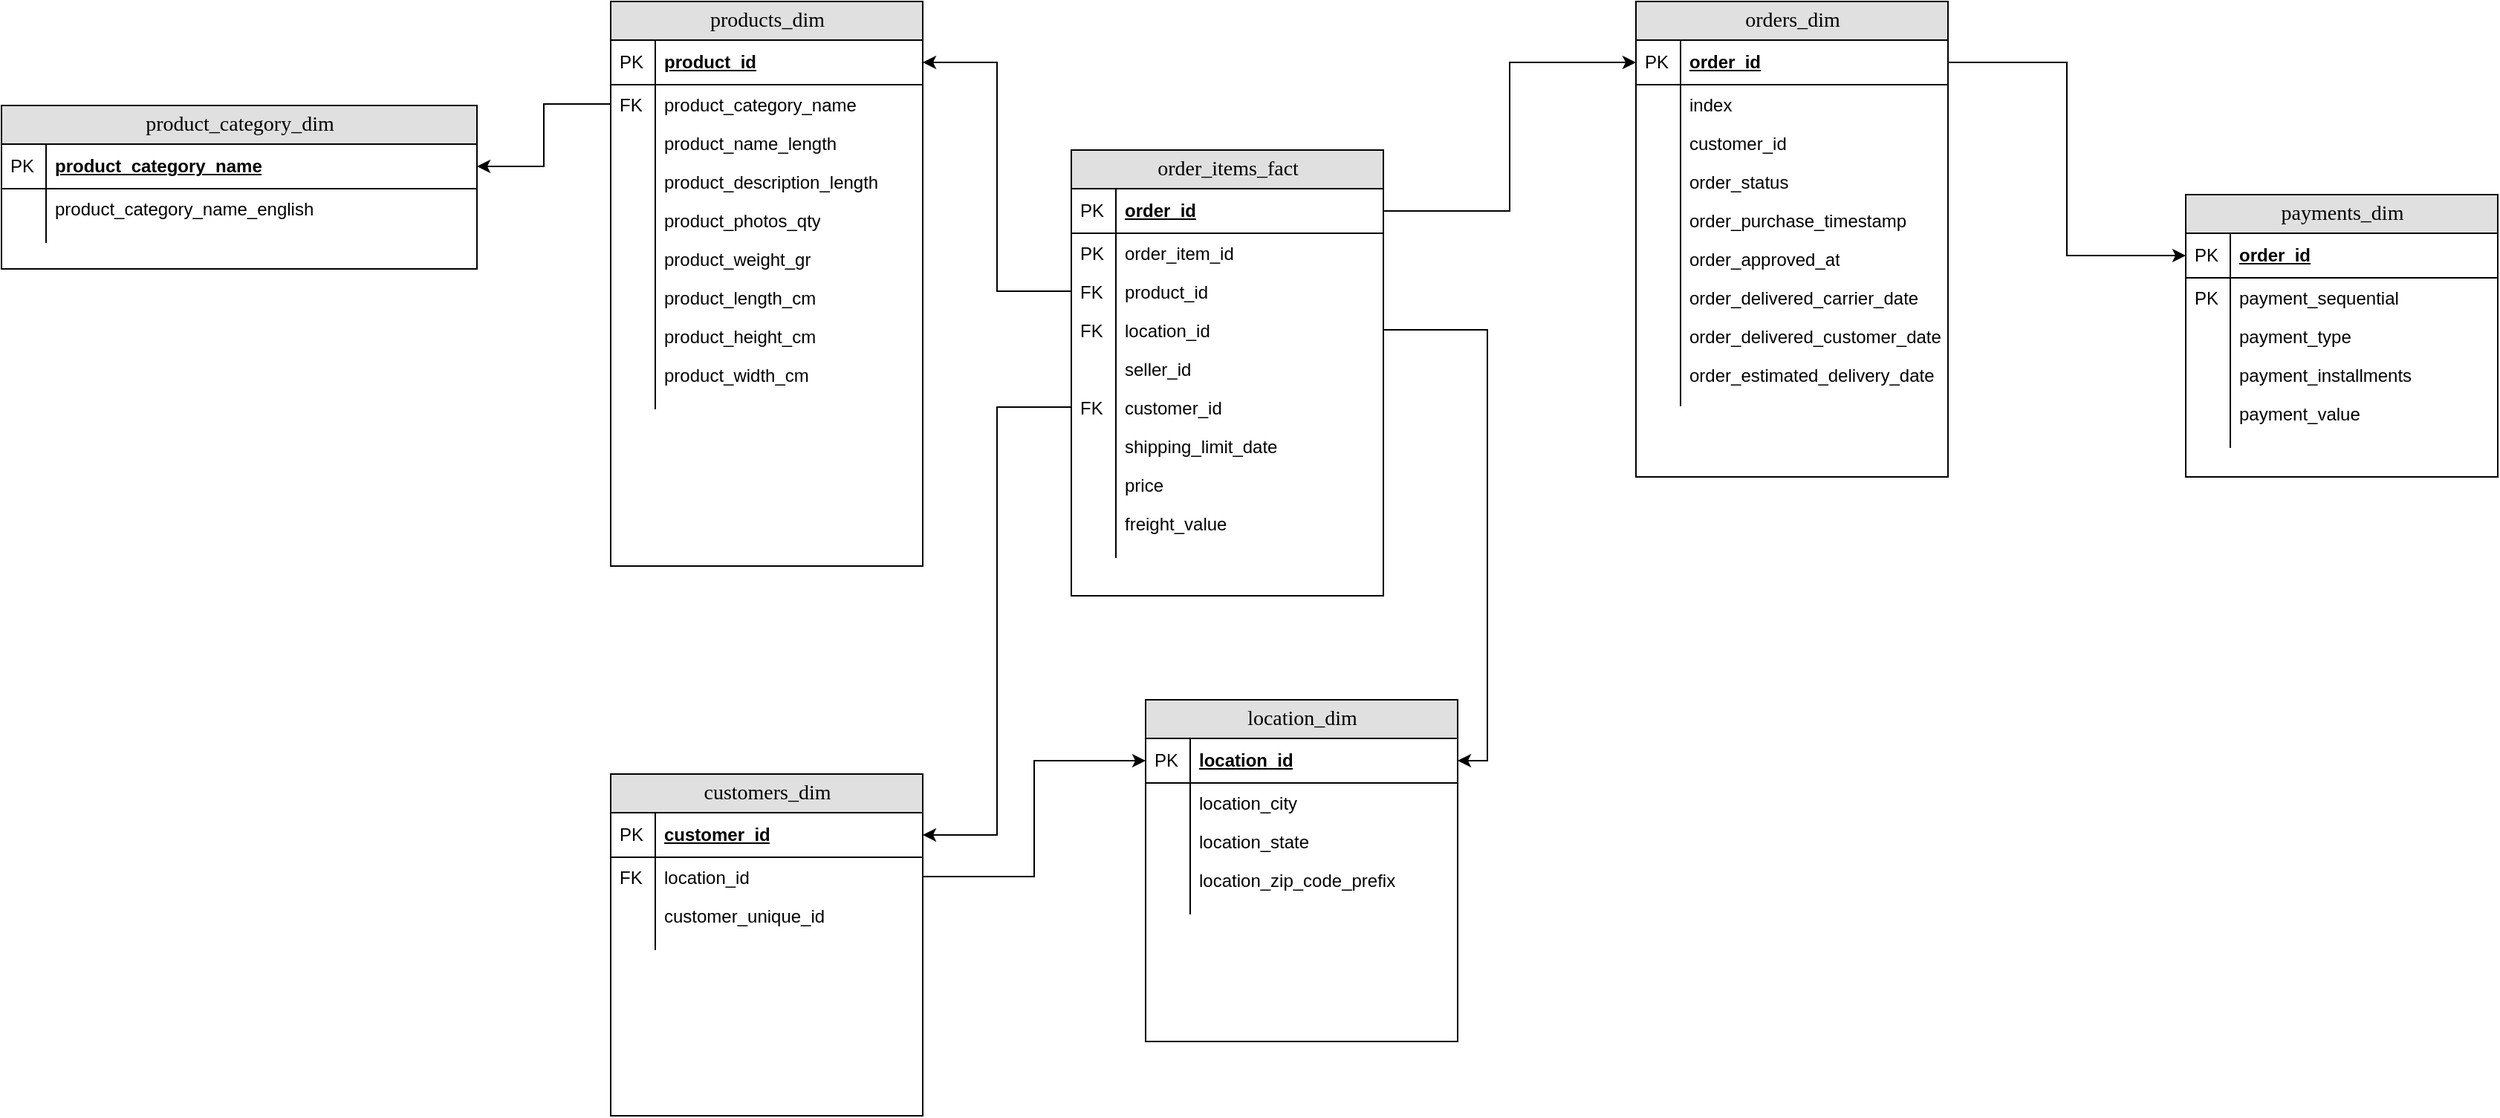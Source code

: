<mxfile version="19.0.3" type="device"><diagram id="Fk0hGSPmjqAHlRqq2AdG" name="Page-1"><mxGraphModel dx="2330" dy="906" grid="1" gridSize="10" guides="1" tooltips="1" connect="1" arrows="1" fold="1" page="1" pageScale="1" pageWidth="850" pageHeight="1100" math="0" shadow="0"><root><mxCell id="0"/><mxCell id="1" parent="0"/><mxCell id="f7CTwbXXiGV_FXp3iDwc-22" value="order_items_fact" style="swimlane;html=1;fontStyle=0;childLayout=stackLayout;horizontal=1;startSize=26;fillColor=#e0e0e0;horizontalStack=0;resizeParent=1;resizeLast=0;collapsible=1;marginBottom=0;swimlaneFillColor=#ffffff;align=center;rounded=0;shadow=0;comic=0;labelBackgroundColor=none;strokeWidth=1;fontFamily=Verdana;fontSize=14;swimlaneLine=1;" vertex="1" parent="1"><mxGeometry x="420" y="170" width="210" height="300" as="geometry"><mxRectangle x="570" y="154" width="110" height="26" as="alternateBounds"/></mxGeometry></mxCell><mxCell id="f7CTwbXXiGV_FXp3iDwc-23" value="order_id" style="shape=partialRectangle;top=0;left=0;right=0;bottom=1;html=1;align=left;verticalAlign=middle;fillColor=none;spacingLeft=34;spacingRight=4;whiteSpace=wrap;overflow=hidden;rotatable=0;points=[[0,0.5],[1,0.5]];portConstraint=eastwest;dropTarget=0;fontStyle=5;" vertex="1" parent="f7CTwbXXiGV_FXp3iDwc-22"><mxGeometry y="26" width="210" height="30" as="geometry"/></mxCell><mxCell id="f7CTwbXXiGV_FXp3iDwc-24" value="PK" style="shape=partialRectangle;top=0;left=0;bottom=0;html=1;fillColor=none;align=left;verticalAlign=middle;spacingLeft=4;spacingRight=4;whiteSpace=wrap;overflow=hidden;rotatable=0;points=[];portConstraint=eastwest;part=1;" vertex="1" connectable="0" parent="f7CTwbXXiGV_FXp3iDwc-23"><mxGeometry width="30" height="30" as="geometry"/></mxCell><mxCell id="f7CTwbXXiGV_FXp3iDwc-25" value="order_item_id" style="shape=partialRectangle;top=0;left=0;right=0;bottom=0;html=1;align=left;verticalAlign=top;fillColor=none;spacingLeft=34;spacingRight=4;whiteSpace=wrap;overflow=hidden;rotatable=0;points=[[0,0.5],[1,0.5]];portConstraint=eastwest;dropTarget=0;" vertex="1" parent="f7CTwbXXiGV_FXp3iDwc-22"><mxGeometry y="56" width="210" height="26" as="geometry"/></mxCell><mxCell id="f7CTwbXXiGV_FXp3iDwc-26" value="PK" style="shape=partialRectangle;top=0;left=0;bottom=0;html=1;fillColor=none;align=left;verticalAlign=top;spacingLeft=4;spacingRight=4;whiteSpace=wrap;overflow=hidden;rotatable=0;points=[];portConstraint=eastwest;part=1;" vertex="1" connectable="0" parent="f7CTwbXXiGV_FXp3iDwc-25"><mxGeometry width="30" height="26" as="geometry"/></mxCell><mxCell id="f7CTwbXXiGV_FXp3iDwc-27" value="product_id" style="shape=partialRectangle;top=0;left=0;right=0;bottom=0;html=1;align=left;verticalAlign=top;fillColor=none;spacingLeft=34;spacingRight=4;whiteSpace=wrap;overflow=hidden;rotatable=0;points=[[0,0.5],[1,0.5]];portConstraint=eastwest;dropTarget=0;" vertex="1" parent="f7CTwbXXiGV_FXp3iDwc-22"><mxGeometry y="82" width="210" height="26" as="geometry"/></mxCell><mxCell id="f7CTwbXXiGV_FXp3iDwc-28" value="FK" style="shape=partialRectangle;top=0;left=0;bottom=0;html=1;fillColor=none;align=left;verticalAlign=top;spacingLeft=4;spacingRight=4;whiteSpace=wrap;overflow=hidden;rotatable=0;points=[];portConstraint=eastwest;part=1;" vertex="1" connectable="0" parent="f7CTwbXXiGV_FXp3iDwc-27"><mxGeometry width="30" height="26" as="geometry"/></mxCell><mxCell id="f7CTwbXXiGV_FXp3iDwc-144" value="location_id" style="shape=partialRectangle;top=0;left=0;right=0;bottom=0;html=1;align=left;verticalAlign=top;fillColor=none;spacingLeft=34;spacingRight=4;whiteSpace=wrap;overflow=hidden;rotatable=0;points=[[0,0.5],[1,0.5]];portConstraint=eastwest;dropTarget=0;" vertex="1" parent="f7CTwbXXiGV_FXp3iDwc-22"><mxGeometry y="108" width="210" height="26" as="geometry"/></mxCell><mxCell id="f7CTwbXXiGV_FXp3iDwc-145" value="FK" style="shape=partialRectangle;top=0;left=0;bottom=0;html=1;fillColor=none;align=left;verticalAlign=top;spacingLeft=4;spacingRight=4;whiteSpace=wrap;overflow=hidden;rotatable=0;points=[];portConstraint=eastwest;part=1;" vertex="1" connectable="0" parent="f7CTwbXXiGV_FXp3iDwc-144"><mxGeometry width="30" height="26" as="geometry"/></mxCell><mxCell id="f7CTwbXXiGV_FXp3iDwc-29" value="seller_id" style="shape=partialRectangle;top=0;left=0;right=0;bottom=0;html=1;align=left;verticalAlign=top;fillColor=none;spacingLeft=34;spacingRight=4;whiteSpace=wrap;overflow=hidden;rotatable=0;points=[[0,0.5],[1,0.5]];portConstraint=eastwest;dropTarget=0;" vertex="1" parent="f7CTwbXXiGV_FXp3iDwc-22"><mxGeometry y="134" width="210" height="26" as="geometry"/></mxCell><mxCell id="f7CTwbXXiGV_FXp3iDwc-30" value="" style="shape=partialRectangle;top=0;left=0;bottom=0;html=1;fillColor=none;align=left;verticalAlign=top;spacingLeft=4;spacingRight=4;whiteSpace=wrap;overflow=hidden;rotatable=0;points=[];portConstraint=eastwest;part=1;" vertex="1" connectable="0" parent="f7CTwbXXiGV_FXp3iDwc-29"><mxGeometry width="30" height="26" as="geometry"/></mxCell><mxCell id="f7CTwbXXiGV_FXp3iDwc-123" value="customer_id" style="shape=partialRectangle;top=0;left=0;right=0;bottom=0;html=1;align=left;verticalAlign=top;fillColor=none;spacingLeft=34;spacingRight=4;whiteSpace=wrap;overflow=hidden;rotatable=0;points=[[0,0.5],[1,0.5]];portConstraint=eastwest;dropTarget=0;" vertex="1" parent="f7CTwbXXiGV_FXp3iDwc-22"><mxGeometry y="160" width="210" height="26" as="geometry"/></mxCell><mxCell id="f7CTwbXXiGV_FXp3iDwc-124" value="FK" style="shape=partialRectangle;top=0;left=0;bottom=0;html=1;fillColor=none;align=left;verticalAlign=top;spacingLeft=4;spacingRight=4;whiteSpace=wrap;overflow=hidden;rotatable=0;points=[];portConstraint=eastwest;part=1;" vertex="1" connectable="0" parent="f7CTwbXXiGV_FXp3iDwc-123"><mxGeometry width="30" height="26" as="geometry"/></mxCell><mxCell id="f7CTwbXXiGV_FXp3iDwc-31" value="shipping_limit_date" style="shape=partialRectangle;top=0;left=0;right=0;bottom=0;html=1;align=left;verticalAlign=top;fillColor=none;spacingLeft=34;spacingRight=4;whiteSpace=wrap;overflow=hidden;rotatable=0;points=[[0,0.5],[1,0.5]];portConstraint=eastwest;dropTarget=0;" vertex="1" parent="f7CTwbXXiGV_FXp3iDwc-22"><mxGeometry y="186" width="210" height="26" as="geometry"/></mxCell><mxCell id="f7CTwbXXiGV_FXp3iDwc-32" value="" style="shape=partialRectangle;top=0;left=0;bottom=0;html=1;fillColor=none;align=left;verticalAlign=top;spacingLeft=4;spacingRight=4;whiteSpace=wrap;overflow=hidden;rotatable=0;points=[];portConstraint=eastwest;part=1;" vertex="1" connectable="0" parent="f7CTwbXXiGV_FXp3iDwc-31"><mxGeometry width="30" height="26" as="geometry"/></mxCell><mxCell id="f7CTwbXXiGV_FXp3iDwc-33" value="price" style="shape=partialRectangle;top=0;left=0;right=0;bottom=0;html=1;align=left;verticalAlign=top;fillColor=none;spacingLeft=34;spacingRight=4;whiteSpace=wrap;overflow=hidden;rotatable=0;points=[[0,0.5],[1,0.5]];portConstraint=eastwest;dropTarget=0;" vertex="1" parent="f7CTwbXXiGV_FXp3iDwc-22"><mxGeometry y="212" width="210" height="26" as="geometry"/></mxCell><mxCell id="f7CTwbXXiGV_FXp3iDwc-34" value="" style="shape=partialRectangle;top=0;left=0;bottom=0;html=1;fillColor=none;align=left;verticalAlign=top;spacingLeft=4;spacingRight=4;whiteSpace=wrap;overflow=hidden;rotatable=0;points=[];portConstraint=eastwest;part=1;" vertex="1" connectable="0" parent="f7CTwbXXiGV_FXp3iDwc-33"><mxGeometry width="30" height="26" as="geometry"/></mxCell><mxCell id="f7CTwbXXiGV_FXp3iDwc-35" value="freight_value" style="shape=partialRectangle;top=0;left=0;right=0;bottom=0;html=1;align=left;verticalAlign=top;fillColor=none;spacingLeft=34;spacingRight=4;whiteSpace=wrap;overflow=hidden;rotatable=0;points=[[0,0.5],[1,0.5]];portConstraint=eastwest;dropTarget=0;" vertex="1" parent="f7CTwbXXiGV_FXp3iDwc-22"><mxGeometry y="238" width="210" height="26" as="geometry"/></mxCell><mxCell id="f7CTwbXXiGV_FXp3iDwc-36" value="" style="shape=partialRectangle;top=0;left=0;bottom=0;html=1;fillColor=none;align=left;verticalAlign=top;spacingLeft=4;spacingRight=4;whiteSpace=wrap;overflow=hidden;rotatable=0;points=[];portConstraint=eastwest;part=1;" vertex="1" connectable="0" parent="f7CTwbXXiGV_FXp3iDwc-35"><mxGeometry width="30" height="26" as="geometry"/></mxCell><mxCell id="f7CTwbXXiGV_FXp3iDwc-37" value="" style="shape=partialRectangle;top=0;left=0;right=0;bottom=0;html=1;align=left;verticalAlign=top;fillColor=none;spacingLeft=34;spacingRight=4;whiteSpace=wrap;overflow=hidden;rotatable=0;points=[[0,0.5],[1,0.5]];portConstraint=eastwest;dropTarget=0;" vertex="1" parent="f7CTwbXXiGV_FXp3iDwc-22"><mxGeometry y="264" width="210" height="10" as="geometry"/></mxCell><mxCell id="f7CTwbXXiGV_FXp3iDwc-38" value="" style="shape=partialRectangle;top=0;left=0;bottom=0;html=1;fillColor=none;align=left;verticalAlign=top;spacingLeft=4;spacingRight=4;whiteSpace=wrap;overflow=hidden;rotatable=0;points=[];portConstraint=eastwest;part=1;" vertex="1" connectable="0" parent="f7CTwbXXiGV_FXp3iDwc-37"><mxGeometry width="30" height="10" as="geometry"/></mxCell><mxCell id="f7CTwbXXiGV_FXp3iDwc-39" value="customers_dim" style="swimlane;html=1;fontStyle=0;childLayout=stackLayout;horizontal=1;startSize=26;fillColor=#e0e0e0;horizontalStack=0;resizeParent=1;resizeLast=0;collapsible=1;marginBottom=0;swimlaneFillColor=#ffffff;align=center;rounded=0;shadow=0;comic=0;labelBackgroundColor=none;strokeWidth=1;fontFamily=Verdana;fontSize=14;swimlaneLine=1;" vertex="1" parent="1"><mxGeometry x="110" y="590" width="210" height="230" as="geometry"><mxRectangle x="570" y="154" width="110" height="26" as="alternateBounds"/></mxGeometry></mxCell><mxCell id="f7CTwbXXiGV_FXp3iDwc-40" value="customer_id" style="shape=partialRectangle;top=0;left=0;right=0;bottom=1;html=1;align=left;verticalAlign=middle;fillColor=none;spacingLeft=34;spacingRight=4;whiteSpace=wrap;overflow=hidden;rotatable=0;points=[[0,0.5],[1,0.5]];portConstraint=eastwest;dropTarget=0;fontStyle=5;" vertex="1" parent="f7CTwbXXiGV_FXp3iDwc-39"><mxGeometry y="26" width="210" height="30" as="geometry"/></mxCell><mxCell id="f7CTwbXXiGV_FXp3iDwc-41" value="PK" style="shape=partialRectangle;top=0;left=0;bottom=0;html=1;fillColor=none;align=left;verticalAlign=middle;spacingLeft=4;spacingRight=4;whiteSpace=wrap;overflow=hidden;rotatable=0;points=[];portConstraint=eastwest;part=1;" vertex="1" connectable="0" parent="f7CTwbXXiGV_FXp3iDwc-40"><mxGeometry width="30" height="30" as="geometry"/></mxCell><mxCell id="f7CTwbXXiGV_FXp3iDwc-142" value="location_id" style="shape=partialRectangle;top=0;left=0;right=0;bottom=0;html=1;align=left;verticalAlign=top;fillColor=none;spacingLeft=34;spacingRight=4;whiteSpace=wrap;overflow=hidden;rotatable=0;points=[[0,0.5],[1,0.5]];portConstraint=eastwest;dropTarget=0;" vertex="1" parent="f7CTwbXXiGV_FXp3iDwc-39"><mxGeometry y="56" width="210" height="26" as="geometry"/></mxCell><mxCell id="f7CTwbXXiGV_FXp3iDwc-143" value="FK" style="shape=partialRectangle;top=0;left=0;bottom=0;html=1;fillColor=none;align=left;verticalAlign=top;spacingLeft=4;spacingRight=4;whiteSpace=wrap;overflow=hidden;rotatable=0;points=[];portConstraint=eastwest;part=1;" vertex="1" connectable="0" parent="f7CTwbXXiGV_FXp3iDwc-142"><mxGeometry width="30" height="26" as="geometry"/></mxCell><mxCell id="f7CTwbXXiGV_FXp3iDwc-42" value="customer_unique_id" style="shape=partialRectangle;top=0;left=0;right=0;bottom=0;html=1;align=left;verticalAlign=top;fillColor=none;spacingLeft=34;spacingRight=4;whiteSpace=wrap;overflow=hidden;rotatable=0;points=[[0,0.5],[1,0.5]];portConstraint=eastwest;dropTarget=0;" vertex="1" parent="f7CTwbXXiGV_FXp3iDwc-39"><mxGeometry y="82" width="210" height="26" as="geometry"/></mxCell><mxCell id="f7CTwbXXiGV_FXp3iDwc-43" value="" style="shape=partialRectangle;top=0;left=0;bottom=0;html=1;fillColor=none;align=left;verticalAlign=top;spacingLeft=4;spacingRight=4;whiteSpace=wrap;overflow=hidden;rotatable=0;points=[];portConstraint=eastwest;part=1;" vertex="1" connectable="0" parent="f7CTwbXXiGV_FXp3iDwc-42"><mxGeometry width="30" height="26" as="geometry"/></mxCell><mxCell id="f7CTwbXXiGV_FXp3iDwc-54" value="" style="shape=partialRectangle;top=0;left=0;right=0;bottom=0;html=1;align=left;verticalAlign=top;fillColor=none;spacingLeft=34;spacingRight=4;whiteSpace=wrap;overflow=hidden;rotatable=0;points=[[0,0.5],[1,0.5]];portConstraint=eastwest;dropTarget=0;" vertex="1" parent="f7CTwbXXiGV_FXp3iDwc-39"><mxGeometry y="108" width="210" height="10" as="geometry"/></mxCell><mxCell id="f7CTwbXXiGV_FXp3iDwc-55" value="" style="shape=partialRectangle;top=0;left=0;bottom=0;html=1;fillColor=none;align=left;verticalAlign=top;spacingLeft=4;spacingRight=4;whiteSpace=wrap;overflow=hidden;rotatable=0;points=[];portConstraint=eastwest;part=1;" vertex="1" connectable="0" parent="f7CTwbXXiGV_FXp3iDwc-54"><mxGeometry width="30" height="10" as="geometry"/></mxCell><mxCell id="f7CTwbXXiGV_FXp3iDwc-56" value="products_dim" style="swimlane;html=1;fontStyle=0;childLayout=stackLayout;horizontal=1;startSize=26;fillColor=#e0e0e0;horizontalStack=0;resizeParent=1;resizeLast=0;collapsible=1;marginBottom=0;swimlaneFillColor=#ffffff;align=center;rounded=0;shadow=0;comic=0;labelBackgroundColor=none;strokeWidth=1;fontFamily=Verdana;fontSize=14;swimlaneLine=1;" vertex="1" parent="1"><mxGeometry x="110" y="70" width="210" height="380" as="geometry"><mxRectangle x="570" y="154" width="110" height="26" as="alternateBounds"/></mxGeometry></mxCell><mxCell id="f7CTwbXXiGV_FXp3iDwc-57" value="product_id" style="shape=partialRectangle;top=0;left=0;right=0;bottom=1;html=1;align=left;verticalAlign=middle;fillColor=none;spacingLeft=34;spacingRight=4;whiteSpace=wrap;overflow=hidden;rotatable=0;points=[[0,0.5],[1,0.5]];portConstraint=eastwest;dropTarget=0;fontStyle=5;" vertex="1" parent="f7CTwbXXiGV_FXp3iDwc-56"><mxGeometry y="26" width="210" height="30" as="geometry"/></mxCell><mxCell id="f7CTwbXXiGV_FXp3iDwc-58" value="PK" style="shape=partialRectangle;top=0;left=0;bottom=0;html=1;fillColor=none;align=left;verticalAlign=middle;spacingLeft=4;spacingRight=4;whiteSpace=wrap;overflow=hidden;rotatable=0;points=[];portConstraint=eastwest;part=1;" vertex="1" connectable="0" parent="f7CTwbXXiGV_FXp3iDwc-57"><mxGeometry width="30" height="30" as="geometry"/></mxCell><mxCell id="f7CTwbXXiGV_FXp3iDwc-59" value="product_category_name" style="shape=partialRectangle;top=0;left=0;right=0;bottom=0;html=1;align=left;verticalAlign=top;fillColor=none;spacingLeft=34;spacingRight=4;whiteSpace=wrap;overflow=hidden;rotatable=0;points=[[0,0.5],[1,0.5]];portConstraint=eastwest;dropTarget=0;" vertex="1" parent="f7CTwbXXiGV_FXp3iDwc-56"><mxGeometry y="56" width="210" height="26" as="geometry"/></mxCell><mxCell id="f7CTwbXXiGV_FXp3iDwc-60" value="FK" style="shape=partialRectangle;top=0;left=0;bottom=0;html=1;fillColor=none;align=left;verticalAlign=top;spacingLeft=4;spacingRight=4;whiteSpace=wrap;overflow=hidden;rotatable=0;points=[];portConstraint=eastwest;part=1;" vertex="1" connectable="0" parent="f7CTwbXXiGV_FXp3iDwc-59"><mxGeometry width="30" height="26" as="geometry"/></mxCell><mxCell id="f7CTwbXXiGV_FXp3iDwc-61" value="product_name_length" style="shape=partialRectangle;top=0;left=0;right=0;bottom=0;html=1;align=left;verticalAlign=top;fillColor=none;spacingLeft=34;spacingRight=4;whiteSpace=wrap;overflow=hidden;rotatable=0;points=[[0,0.5],[1,0.5]];portConstraint=eastwest;dropTarget=0;" vertex="1" parent="f7CTwbXXiGV_FXp3iDwc-56"><mxGeometry y="82" width="210" height="26" as="geometry"/></mxCell><mxCell id="f7CTwbXXiGV_FXp3iDwc-62" value="" style="shape=partialRectangle;top=0;left=0;bottom=0;html=1;fillColor=none;align=left;verticalAlign=top;spacingLeft=4;spacingRight=4;whiteSpace=wrap;overflow=hidden;rotatable=0;points=[];portConstraint=eastwest;part=1;" vertex="1" connectable="0" parent="f7CTwbXXiGV_FXp3iDwc-61"><mxGeometry width="30" height="26" as="geometry"/></mxCell><mxCell id="f7CTwbXXiGV_FXp3iDwc-63" value="product_description_length" style="shape=partialRectangle;top=0;left=0;right=0;bottom=0;html=1;align=left;verticalAlign=top;fillColor=none;spacingLeft=34;spacingRight=4;whiteSpace=wrap;overflow=hidden;rotatable=0;points=[[0,0.5],[1,0.5]];portConstraint=eastwest;dropTarget=0;" vertex="1" parent="f7CTwbXXiGV_FXp3iDwc-56"><mxGeometry y="108" width="210" height="26" as="geometry"/></mxCell><mxCell id="f7CTwbXXiGV_FXp3iDwc-64" value="" style="shape=partialRectangle;top=0;left=0;bottom=0;html=1;fillColor=none;align=left;verticalAlign=top;spacingLeft=4;spacingRight=4;whiteSpace=wrap;overflow=hidden;rotatable=0;points=[];portConstraint=eastwest;part=1;" vertex="1" connectable="0" parent="f7CTwbXXiGV_FXp3iDwc-63"><mxGeometry width="30" height="26" as="geometry"/></mxCell><mxCell id="f7CTwbXXiGV_FXp3iDwc-65" value="product_photos_qty" style="shape=partialRectangle;top=0;left=0;right=0;bottom=0;html=1;align=left;verticalAlign=top;fillColor=none;spacingLeft=34;spacingRight=4;whiteSpace=wrap;overflow=hidden;rotatable=0;points=[[0,0.5],[1,0.5]];portConstraint=eastwest;dropTarget=0;" vertex="1" parent="f7CTwbXXiGV_FXp3iDwc-56"><mxGeometry y="134" width="210" height="26" as="geometry"/></mxCell><mxCell id="f7CTwbXXiGV_FXp3iDwc-66" value="" style="shape=partialRectangle;top=0;left=0;bottom=0;html=1;fillColor=none;align=left;verticalAlign=top;spacingLeft=4;spacingRight=4;whiteSpace=wrap;overflow=hidden;rotatable=0;points=[];portConstraint=eastwest;part=1;" vertex="1" connectable="0" parent="f7CTwbXXiGV_FXp3iDwc-65"><mxGeometry width="30" height="26" as="geometry"/></mxCell><mxCell id="f7CTwbXXiGV_FXp3iDwc-71" value="product_weight_gr" style="shape=partialRectangle;top=0;left=0;right=0;bottom=0;html=1;align=left;verticalAlign=top;fillColor=none;spacingLeft=34;spacingRight=4;whiteSpace=wrap;overflow=hidden;rotatable=0;points=[[0,0.5],[1,0.5]];portConstraint=eastwest;dropTarget=0;" vertex="1" parent="f7CTwbXXiGV_FXp3iDwc-56"><mxGeometry y="160" width="210" height="26" as="geometry"/></mxCell><mxCell id="f7CTwbXXiGV_FXp3iDwc-72" value="" style="shape=partialRectangle;top=0;left=0;bottom=0;html=1;fillColor=none;align=left;verticalAlign=top;spacingLeft=4;spacingRight=4;whiteSpace=wrap;overflow=hidden;rotatable=0;points=[];portConstraint=eastwest;part=1;" vertex="1" connectable="0" parent="f7CTwbXXiGV_FXp3iDwc-71"><mxGeometry width="30" height="26" as="geometry"/></mxCell><mxCell id="f7CTwbXXiGV_FXp3iDwc-69" value="product_length_cm" style="shape=partialRectangle;top=0;left=0;right=0;bottom=0;html=1;align=left;verticalAlign=top;fillColor=none;spacingLeft=34;spacingRight=4;whiteSpace=wrap;overflow=hidden;rotatable=0;points=[[0,0.5],[1,0.5]];portConstraint=eastwest;dropTarget=0;" vertex="1" parent="f7CTwbXXiGV_FXp3iDwc-56"><mxGeometry y="186" width="210" height="26" as="geometry"/></mxCell><mxCell id="f7CTwbXXiGV_FXp3iDwc-70" value="" style="shape=partialRectangle;top=0;left=0;bottom=0;html=1;fillColor=none;align=left;verticalAlign=top;spacingLeft=4;spacingRight=4;whiteSpace=wrap;overflow=hidden;rotatable=0;points=[];portConstraint=eastwest;part=1;" vertex="1" connectable="0" parent="f7CTwbXXiGV_FXp3iDwc-69"><mxGeometry width="30" height="26" as="geometry"/></mxCell><mxCell id="f7CTwbXXiGV_FXp3iDwc-73" value="product_height_cm" style="shape=partialRectangle;top=0;left=0;right=0;bottom=0;html=1;align=left;verticalAlign=top;fillColor=none;spacingLeft=34;spacingRight=4;whiteSpace=wrap;overflow=hidden;rotatable=0;points=[[0,0.5],[1,0.5]];portConstraint=eastwest;dropTarget=0;" vertex="1" parent="f7CTwbXXiGV_FXp3iDwc-56"><mxGeometry y="212" width="210" height="26" as="geometry"/></mxCell><mxCell id="f7CTwbXXiGV_FXp3iDwc-74" value="" style="shape=partialRectangle;top=0;left=0;bottom=0;html=1;fillColor=none;align=left;verticalAlign=top;spacingLeft=4;spacingRight=4;whiteSpace=wrap;overflow=hidden;rotatable=0;points=[];portConstraint=eastwest;part=1;" vertex="1" connectable="0" parent="f7CTwbXXiGV_FXp3iDwc-73"><mxGeometry width="30" height="26" as="geometry"/></mxCell><mxCell id="f7CTwbXXiGV_FXp3iDwc-75" value="product_width_cm" style="shape=partialRectangle;top=0;left=0;right=0;bottom=0;html=1;align=left;verticalAlign=top;fillColor=none;spacingLeft=34;spacingRight=4;whiteSpace=wrap;overflow=hidden;rotatable=0;points=[[0,0.5],[1,0.5]];portConstraint=eastwest;dropTarget=0;" vertex="1" parent="f7CTwbXXiGV_FXp3iDwc-56"><mxGeometry y="238" width="210" height="26" as="geometry"/></mxCell><mxCell id="f7CTwbXXiGV_FXp3iDwc-76" value="" style="shape=partialRectangle;top=0;left=0;bottom=0;html=1;fillColor=none;align=left;verticalAlign=top;spacingLeft=4;spacingRight=4;whiteSpace=wrap;overflow=hidden;rotatable=0;points=[];portConstraint=eastwest;part=1;" vertex="1" connectable="0" parent="f7CTwbXXiGV_FXp3iDwc-75"><mxGeometry width="30" height="26" as="geometry"/></mxCell><mxCell id="f7CTwbXXiGV_FXp3iDwc-67" value="" style="shape=partialRectangle;top=0;left=0;right=0;bottom=0;html=1;align=left;verticalAlign=top;fillColor=none;spacingLeft=34;spacingRight=4;whiteSpace=wrap;overflow=hidden;rotatable=0;points=[[0,0.5],[1,0.5]];portConstraint=eastwest;dropTarget=0;" vertex="1" parent="f7CTwbXXiGV_FXp3iDwc-56"><mxGeometry y="264" width="210" height="10" as="geometry"/></mxCell><mxCell id="f7CTwbXXiGV_FXp3iDwc-68" value="" style="shape=partialRectangle;top=0;left=0;bottom=0;html=1;fillColor=none;align=left;verticalAlign=top;spacingLeft=4;spacingRight=4;whiteSpace=wrap;overflow=hidden;rotatable=0;points=[];portConstraint=eastwest;part=1;" vertex="1" connectable="0" parent="f7CTwbXXiGV_FXp3iDwc-67"><mxGeometry width="30" height="10" as="geometry"/></mxCell><mxCell id="f7CTwbXXiGV_FXp3iDwc-79" value="product_category_dim" style="swimlane;html=1;fontStyle=0;childLayout=stackLayout;horizontal=1;startSize=26;fillColor=#e0e0e0;horizontalStack=0;resizeParent=1;resizeLast=0;collapsible=1;marginBottom=0;swimlaneFillColor=#ffffff;align=center;rounded=0;shadow=0;comic=0;labelBackgroundColor=none;strokeWidth=1;fontFamily=Verdana;fontSize=14;swimlaneLine=1;" vertex="1" parent="1"><mxGeometry x="-300" y="140" width="320" height="110" as="geometry"><mxRectangle x="570" y="154" width="110" height="26" as="alternateBounds"/></mxGeometry></mxCell><mxCell id="f7CTwbXXiGV_FXp3iDwc-80" value="product_category_name" style="shape=partialRectangle;top=0;left=0;right=0;bottom=1;html=1;align=left;verticalAlign=middle;fillColor=none;spacingLeft=34;spacingRight=4;whiteSpace=wrap;overflow=hidden;rotatable=0;points=[[0,0.5],[1,0.5]];portConstraint=eastwest;dropTarget=0;fontStyle=5;" vertex="1" parent="f7CTwbXXiGV_FXp3iDwc-79"><mxGeometry y="26" width="320" height="30" as="geometry"/></mxCell><mxCell id="f7CTwbXXiGV_FXp3iDwc-81" value="PK" style="shape=partialRectangle;top=0;left=0;bottom=0;html=1;fillColor=none;align=left;verticalAlign=middle;spacingLeft=4;spacingRight=4;whiteSpace=wrap;overflow=hidden;rotatable=0;points=[];portConstraint=eastwest;part=1;" vertex="1" connectable="0" parent="f7CTwbXXiGV_FXp3iDwc-80"><mxGeometry width="30" height="30" as="geometry"/></mxCell><mxCell id="f7CTwbXXiGV_FXp3iDwc-82" value="product_category_name_english" style="shape=partialRectangle;top=0;left=0;right=0;bottom=0;html=1;align=left;verticalAlign=top;fillColor=none;spacingLeft=34;spacingRight=4;whiteSpace=wrap;overflow=hidden;rotatable=0;points=[[0,0.5],[1,0.5]];portConstraint=eastwest;dropTarget=0;" vertex="1" parent="f7CTwbXXiGV_FXp3iDwc-79"><mxGeometry y="56" width="320" height="26" as="geometry"/></mxCell><mxCell id="f7CTwbXXiGV_FXp3iDwc-83" value="" style="shape=partialRectangle;top=0;left=0;bottom=0;html=1;fillColor=none;align=left;verticalAlign=top;spacingLeft=4;spacingRight=4;whiteSpace=wrap;overflow=hidden;rotatable=0;points=[];portConstraint=eastwest;part=1;" vertex="1" connectable="0" parent="f7CTwbXXiGV_FXp3iDwc-82"><mxGeometry width="30" height="26" as="geometry"/></mxCell><mxCell id="f7CTwbXXiGV_FXp3iDwc-84" value="" style="shape=partialRectangle;top=0;left=0;right=0;bottom=0;html=1;align=left;verticalAlign=top;fillColor=none;spacingLeft=34;spacingRight=4;whiteSpace=wrap;overflow=hidden;rotatable=0;points=[[0,0.5],[1,0.5]];portConstraint=eastwest;dropTarget=0;" vertex="1" parent="f7CTwbXXiGV_FXp3iDwc-79"><mxGeometry y="82" width="320" height="10" as="geometry"/></mxCell><mxCell id="f7CTwbXXiGV_FXp3iDwc-85" value="" style="shape=partialRectangle;top=0;left=0;bottom=0;html=1;fillColor=none;align=left;verticalAlign=top;spacingLeft=4;spacingRight=4;whiteSpace=wrap;overflow=hidden;rotatable=0;points=[];portConstraint=eastwest;part=1;" vertex="1" connectable="0" parent="f7CTwbXXiGV_FXp3iDwc-84"><mxGeometry width="30" height="10" as="geometry"/></mxCell><mxCell id="f7CTwbXXiGV_FXp3iDwc-86" style="edgeStyle=orthogonalEdgeStyle;rounded=0;orthogonalLoop=1;jettySize=auto;html=1;" edge="1" parent="1" source="f7CTwbXXiGV_FXp3iDwc-59" target="f7CTwbXXiGV_FXp3iDwc-80"><mxGeometry relative="1" as="geometry"/></mxCell><mxCell id="f7CTwbXXiGV_FXp3iDwc-87" value="payments_dim" style="swimlane;html=1;fontStyle=0;childLayout=stackLayout;horizontal=1;startSize=26;fillColor=#e0e0e0;horizontalStack=0;resizeParent=1;resizeLast=0;collapsible=1;marginBottom=0;swimlaneFillColor=#ffffff;align=center;rounded=0;shadow=0;comic=0;labelBackgroundColor=none;strokeWidth=1;fontFamily=Verdana;fontSize=14;swimlaneLine=1;" vertex="1" parent="1"><mxGeometry x="1170" y="200" width="210" height="190" as="geometry"><mxRectangle x="570" y="154" width="110" height="26" as="alternateBounds"/></mxGeometry></mxCell><mxCell id="f7CTwbXXiGV_FXp3iDwc-88" value="order_id" style="shape=partialRectangle;top=0;left=0;right=0;bottom=1;html=1;align=left;verticalAlign=middle;fillColor=none;spacingLeft=34;spacingRight=4;whiteSpace=wrap;overflow=hidden;rotatable=0;points=[[0,0.5],[1,0.5]];portConstraint=eastwest;dropTarget=0;fontStyle=5;" vertex="1" parent="f7CTwbXXiGV_FXp3iDwc-87"><mxGeometry y="26" width="210" height="30" as="geometry"/></mxCell><mxCell id="f7CTwbXXiGV_FXp3iDwc-89" value="PK" style="shape=partialRectangle;top=0;left=0;bottom=0;html=1;fillColor=none;align=left;verticalAlign=middle;spacingLeft=4;spacingRight=4;whiteSpace=wrap;overflow=hidden;rotatable=0;points=[];portConstraint=eastwest;part=1;" vertex="1" connectable="0" parent="f7CTwbXXiGV_FXp3iDwc-88"><mxGeometry width="30" height="30" as="geometry"/></mxCell><mxCell id="f7CTwbXXiGV_FXp3iDwc-90" value="payment_sequential" style="shape=partialRectangle;top=0;left=0;right=0;bottom=0;html=1;align=left;verticalAlign=top;fillColor=none;spacingLeft=34;spacingRight=4;whiteSpace=wrap;overflow=hidden;rotatable=0;points=[[0,0.5],[1,0.5]];portConstraint=eastwest;dropTarget=0;" vertex="1" parent="f7CTwbXXiGV_FXp3iDwc-87"><mxGeometry y="56" width="210" height="26" as="geometry"/></mxCell><mxCell id="f7CTwbXXiGV_FXp3iDwc-91" value="PK" style="shape=partialRectangle;top=0;left=0;bottom=0;html=1;fillColor=none;align=left;verticalAlign=top;spacingLeft=4;spacingRight=4;whiteSpace=wrap;overflow=hidden;rotatable=0;points=[];portConstraint=eastwest;part=1;" vertex="1" connectable="0" parent="f7CTwbXXiGV_FXp3iDwc-90"><mxGeometry width="30" height="26" as="geometry"/></mxCell><mxCell id="f7CTwbXXiGV_FXp3iDwc-92" value="payment_type" style="shape=partialRectangle;top=0;left=0;right=0;bottom=0;html=1;align=left;verticalAlign=top;fillColor=none;spacingLeft=34;spacingRight=4;whiteSpace=wrap;overflow=hidden;rotatable=0;points=[[0,0.5],[1,0.5]];portConstraint=eastwest;dropTarget=0;" vertex="1" parent="f7CTwbXXiGV_FXp3iDwc-87"><mxGeometry y="82" width="210" height="26" as="geometry"/></mxCell><mxCell id="f7CTwbXXiGV_FXp3iDwc-93" value="" style="shape=partialRectangle;top=0;left=0;bottom=0;html=1;fillColor=none;align=left;verticalAlign=top;spacingLeft=4;spacingRight=4;whiteSpace=wrap;overflow=hidden;rotatable=0;points=[];portConstraint=eastwest;part=1;" vertex="1" connectable="0" parent="f7CTwbXXiGV_FXp3iDwc-92"><mxGeometry width="30" height="26" as="geometry"/></mxCell><mxCell id="f7CTwbXXiGV_FXp3iDwc-94" value="payment_installments" style="shape=partialRectangle;top=0;left=0;right=0;bottom=0;html=1;align=left;verticalAlign=top;fillColor=none;spacingLeft=34;spacingRight=4;whiteSpace=wrap;overflow=hidden;rotatable=0;points=[[0,0.5],[1,0.5]];portConstraint=eastwest;dropTarget=0;" vertex="1" parent="f7CTwbXXiGV_FXp3iDwc-87"><mxGeometry y="108" width="210" height="26" as="geometry"/></mxCell><mxCell id="f7CTwbXXiGV_FXp3iDwc-95" value="" style="shape=partialRectangle;top=0;left=0;bottom=0;html=1;fillColor=none;align=left;verticalAlign=top;spacingLeft=4;spacingRight=4;whiteSpace=wrap;overflow=hidden;rotatable=0;points=[];portConstraint=eastwest;part=1;" vertex="1" connectable="0" parent="f7CTwbXXiGV_FXp3iDwc-94"><mxGeometry width="30" height="26" as="geometry"/></mxCell><mxCell id="f7CTwbXXiGV_FXp3iDwc-96" value="payment_value" style="shape=partialRectangle;top=0;left=0;right=0;bottom=0;html=1;align=left;verticalAlign=top;fillColor=none;spacingLeft=34;spacingRight=4;whiteSpace=wrap;overflow=hidden;rotatable=0;points=[[0,0.5],[1,0.5]];portConstraint=eastwest;dropTarget=0;" vertex="1" parent="f7CTwbXXiGV_FXp3iDwc-87"><mxGeometry y="134" width="210" height="26" as="geometry"/></mxCell><mxCell id="f7CTwbXXiGV_FXp3iDwc-97" value="" style="shape=partialRectangle;top=0;left=0;bottom=0;html=1;fillColor=none;align=left;verticalAlign=top;spacingLeft=4;spacingRight=4;whiteSpace=wrap;overflow=hidden;rotatable=0;points=[];portConstraint=eastwest;part=1;" vertex="1" connectable="0" parent="f7CTwbXXiGV_FXp3iDwc-96"><mxGeometry width="30" height="26" as="geometry"/></mxCell><mxCell id="f7CTwbXXiGV_FXp3iDwc-98" value="" style="shape=partialRectangle;top=0;left=0;right=0;bottom=0;html=1;align=left;verticalAlign=top;fillColor=none;spacingLeft=34;spacingRight=4;whiteSpace=wrap;overflow=hidden;rotatable=0;points=[[0,0.5],[1,0.5]];portConstraint=eastwest;dropTarget=0;" vertex="1" parent="f7CTwbXXiGV_FXp3iDwc-87"><mxGeometry y="160" width="210" height="10" as="geometry"/></mxCell><mxCell id="f7CTwbXXiGV_FXp3iDwc-99" value="" style="shape=partialRectangle;top=0;left=0;bottom=0;html=1;fillColor=none;align=left;verticalAlign=top;spacingLeft=4;spacingRight=4;whiteSpace=wrap;overflow=hidden;rotatable=0;points=[];portConstraint=eastwest;part=1;" vertex="1" connectable="0" parent="f7CTwbXXiGV_FXp3iDwc-98"><mxGeometry width="30" height="10" as="geometry"/></mxCell><mxCell id="f7CTwbXXiGV_FXp3iDwc-100" value="orders_dim" style="swimlane;html=1;fontStyle=0;childLayout=stackLayout;horizontal=1;startSize=26;fillColor=#e0e0e0;horizontalStack=0;resizeParent=1;resizeLast=0;collapsible=1;marginBottom=0;swimlaneFillColor=#ffffff;align=center;rounded=0;shadow=0;comic=0;labelBackgroundColor=none;strokeWidth=1;fontFamily=Verdana;fontSize=14;swimlaneLine=1;" vertex="1" parent="1"><mxGeometry x="800" y="70" width="210" height="320" as="geometry"><mxRectangle x="570" y="154" width="110" height="26" as="alternateBounds"/></mxGeometry></mxCell><mxCell id="f7CTwbXXiGV_FXp3iDwc-101" value="order_id" style="shape=partialRectangle;top=0;left=0;right=0;bottom=1;html=1;align=left;verticalAlign=middle;fillColor=none;spacingLeft=34;spacingRight=4;whiteSpace=wrap;overflow=hidden;rotatable=0;points=[[0,0.5],[1,0.5]];portConstraint=eastwest;dropTarget=0;fontStyle=5;" vertex="1" parent="f7CTwbXXiGV_FXp3iDwc-100"><mxGeometry y="26" width="210" height="30" as="geometry"/></mxCell><mxCell id="f7CTwbXXiGV_FXp3iDwc-102" value="PK" style="shape=partialRectangle;top=0;left=0;bottom=0;html=1;fillColor=none;align=left;verticalAlign=middle;spacingLeft=4;spacingRight=4;whiteSpace=wrap;overflow=hidden;rotatable=0;points=[];portConstraint=eastwest;part=1;" vertex="1" connectable="0" parent="f7CTwbXXiGV_FXp3iDwc-101"><mxGeometry width="30" height="30" as="geometry"/></mxCell><mxCell id="f7CTwbXXiGV_FXp3iDwc-103" value="index" style="shape=partialRectangle;top=0;left=0;right=0;bottom=0;html=1;align=left;verticalAlign=top;fillColor=none;spacingLeft=34;spacingRight=4;whiteSpace=wrap;overflow=hidden;rotatable=0;points=[[0,0.5],[1,0.5]];portConstraint=eastwest;dropTarget=0;" vertex="1" parent="f7CTwbXXiGV_FXp3iDwc-100"><mxGeometry y="56" width="210" height="26" as="geometry"/></mxCell><mxCell id="f7CTwbXXiGV_FXp3iDwc-104" value="" style="shape=partialRectangle;top=0;left=0;bottom=0;html=1;fillColor=none;align=left;verticalAlign=top;spacingLeft=4;spacingRight=4;whiteSpace=wrap;overflow=hidden;rotatable=0;points=[];portConstraint=eastwest;part=1;" vertex="1" connectable="0" parent="f7CTwbXXiGV_FXp3iDwc-103"><mxGeometry width="30" height="26" as="geometry"/></mxCell><mxCell id="f7CTwbXXiGV_FXp3iDwc-105" value="customer_id" style="shape=partialRectangle;top=0;left=0;right=0;bottom=0;html=1;align=left;verticalAlign=top;fillColor=none;spacingLeft=34;spacingRight=4;whiteSpace=wrap;overflow=hidden;rotatable=0;points=[[0,0.5],[1,0.5]];portConstraint=eastwest;dropTarget=0;" vertex="1" parent="f7CTwbXXiGV_FXp3iDwc-100"><mxGeometry y="82" width="210" height="26" as="geometry"/></mxCell><mxCell id="f7CTwbXXiGV_FXp3iDwc-106" value="" style="shape=partialRectangle;top=0;left=0;bottom=0;html=1;fillColor=none;align=left;verticalAlign=top;spacingLeft=4;spacingRight=4;whiteSpace=wrap;overflow=hidden;rotatable=0;points=[];portConstraint=eastwest;part=1;" vertex="1" connectable="0" parent="f7CTwbXXiGV_FXp3iDwc-105"><mxGeometry width="30" height="26" as="geometry"/></mxCell><mxCell id="f7CTwbXXiGV_FXp3iDwc-107" value="order_status" style="shape=partialRectangle;top=0;left=0;right=0;bottom=0;html=1;align=left;verticalAlign=top;fillColor=none;spacingLeft=34;spacingRight=4;whiteSpace=wrap;overflow=hidden;rotatable=0;points=[[0,0.5],[1,0.5]];portConstraint=eastwest;dropTarget=0;" vertex="1" parent="f7CTwbXXiGV_FXp3iDwc-100"><mxGeometry y="108" width="210" height="26" as="geometry"/></mxCell><mxCell id="f7CTwbXXiGV_FXp3iDwc-108" value="" style="shape=partialRectangle;top=0;left=0;bottom=0;html=1;fillColor=none;align=left;verticalAlign=top;spacingLeft=4;spacingRight=4;whiteSpace=wrap;overflow=hidden;rotatable=0;points=[];portConstraint=eastwest;part=1;" vertex="1" connectable="0" parent="f7CTwbXXiGV_FXp3iDwc-107"><mxGeometry width="30" height="26" as="geometry"/></mxCell><mxCell id="f7CTwbXXiGV_FXp3iDwc-109" value="order_purchase_timestamp" style="shape=partialRectangle;top=0;left=0;right=0;bottom=0;html=1;align=left;verticalAlign=top;fillColor=none;spacingLeft=34;spacingRight=4;whiteSpace=wrap;overflow=hidden;rotatable=0;points=[[0,0.5],[1,0.5]];portConstraint=eastwest;dropTarget=0;" vertex="1" parent="f7CTwbXXiGV_FXp3iDwc-100"><mxGeometry y="134" width="210" height="26" as="geometry"/></mxCell><mxCell id="f7CTwbXXiGV_FXp3iDwc-110" value="" style="shape=partialRectangle;top=0;left=0;bottom=0;html=1;fillColor=none;align=left;verticalAlign=top;spacingLeft=4;spacingRight=4;whiteSpace=wrap;overflow=hidden;rotatable=0;points=[];portConstraint=eastwest;part=1;" vertex="1" connectable="0" parent="f7CTwbXXiGV_FXp3iDwc-109"><mxGeometry width="30" height="26" as="geometry"/></mxCell><mxCell id="f7CTwbXXiGV_FXp3iDwc-111" value="order_approved_at&lt;br&gt;" style="shape=partialRectangle;top=0;left=0;right=0;bottom=0;html=1;align=left;verticalAlign=top;fillColor=none;spacingLeft=34;spacingRight=4;whiteSpace=wrap;overflow=hidden;rotatable=0;points=[[0,0.5],[1,0.5]];portConstraint=eastwest;dropTarget=0;" vertex="1" parent="f7CTwbXXiGV_FXp3iDwc-100"><mxGeometry y="160" width="210" height="26" as="geometry"/></mxCell><mxCell id="f7CTwbXXiGV_FXp3iDwc-112" value="" style="shape=partialRectangle;top=0;left=0;bottom=0;html=1;fillColor=none;align=left;verticalAlign=top;spacingLeft=4;spacingRight=4;whiteSpace=wrap;overflow=hidden;rotatable=0;points=[];portConstraint=eastwest;part=1;" vertex="1" connectable="0" parent="f7CTwbXXiGV_FXp3iDwc-111"><mxGeometry width="30" height="26" as="geometry"/></mxCell><mxCell id="f7CTwbXXiGV_FXp3iDwc-113" value="order_delivered_carrier_date" style="shape=partialRectangle;top=0;left=0;right=0;bottom=0;html=1;align=left;verticalAlign=top;fillColor=none;spacingLeft=34;spacingRight=4;whiteSpace=wrap;overflow=hidden;rotatable=0;points=[[0,0.5],[1,0.5]];portConstraint=eastwest;dropTarget=0;" vertex="1" parent="f7CTwbXXiGV_FXp3iDwc-100"><mxGeometry y="186" width="210" height="26" as="geometry"/></mxCell><mxCell id="f7CTwbXXiGV_FXp3iDwc-114" value="" style="shape=partialRectangle;top=0;left=0;bottom=0;html=1;fillColor=none;align=left;verticalAlign=top;spacingLeft=4;spacingRight=4;whiteSpace=wrap;overflow=hidden;rotatable=0;points=[];portConstraint=eastwest;part=1;" vertex="1" connectable="0" parent="f7CTwbXXiGV_FXp3iDwc-113"><mxGeometry width="30" height="26" as="geometry"/></mxCell><mxCell id="f7CTwbXXiGV_FXp3iDwc-115" value="order_delivered_customer_date" style="shape=partialRectangle;top=0;left=0;right=0;bottom=0;html=1;align=left;verticalAlign=top;fillColor=none;spacingLeft=34;spacingRight=4;whiteSpace=wrap;overflow=hidden;rotatable=0;points=[[0,0.5],[1,0.5]];portConstraint=eastwest;dropTarget=0;" vertex="1" parent="f7CTwbXXiGV_FXp3iDwc-100"><mxGeometry y="212" width="210" height="26" as="geometry"/></mxCell><mxCell id="f7CTwbXXiGV_FXp3iDwc-116" value="" style="shape=partialRectangle;top=0;left=0;bottom=0;html=1;fillColor=none;align=left;verticalAlign=top;spacingLeft=4;spacingRight=4;whiteSpace=wrap;overflow=hidden;rotatable=0;points=[];portConstraint=eastwest;part=1;" vertex="1" connectable="0" parent="f7CTwbXXiGV_FXp3iDwc-115"><mxGeometry width="30" height="26" as="geometry"/></mxCell><mxCell id="f7CTwbXXiGV_FXp3iDwc-117" value="order_estimated_delivery_date" style="shape=partialRectangle;top=0;left=0;right=0;bottom=0;html=1;align=left;verticalAlign=top;fillColor=none;spacingLeft=34;spacingRight=4;whiteSpace=wrap;overflow=hidden;rotatable=0;points=[[0,0.5],[1,0.5]];portConstraint=eastwest;dropTarget=0;" vertex="1" parent="f7CTwbXXiGV_FXp3iDwc-100"><mxGeometry y="238" width="210" height="24" as="geometry"/></mxCell><mxCell id="f7CTwbXXiGV_FXp3iDwc-118" value="" style="shape=partialRectangle;top=0;left=0;bottom=0;html=1;fillColor=none;align=left;verticalAlign=top;spacingLeft=4;spacingRight=4;whiteSpace=wrap;overflow=hidden;rotatable=0;points=[];portConstraint=eastwest;part=1;" vertex="1" connectable="0" parent="f7CTwbXXiGV_FXp3iDwc-117"><mxGeometry width="30" height="24" as="geometry"/></mxCell><mxCell id="f7CTwbXXiGV_FXp3iDwc-119" value="" style="shape=partialRectangle;top=0;left=0;right=0;bottom=0;html=1;align=left;verticalAlign=top;fillColor=none;spacingLeft=34;spacingRight=4;whiteSpace=wrap;overflow=hidden;rotatable=0;points=[[0,0.5],[1,0.5]];portConstraint=eastwest;dropTarget=0;" vertex="1" parent="f7CTwbXXiGV_FXp3iDwc-100"><mxGeometry y="262" width="210" height="10" as="geometry"/></mxCell><mxCell id="f7CTwbXXiGV_FXp3iDwc-120" value="" style="shape=partialRectangle;top=0;left=0;bottom=0;html=1;fillColor=none;align=left;verticalAlign=top;spacingLeft=4;spacingRight=4;whiteSpace=wrap;overflow=hidden;rotatable=0;points=[];portConstraint=eastwest;part=1;" vertex="1" connectable="0" parent="f7CTwbXXiGV_FXp3iDwc-119"><mxGeometry width="30" height="10" as="geometry"/></mxCell><mxCell id="f7CTwbXXiGV_FXp3iDwc-121" style="edgeStyle=orthogonalEdgeStyle;rounded=0;orthogonalLoop=1;jettySize=auto;html=1;entryX=0;entryY=0.5;entryDx=0;entryDy=0;" edge="1" parent="1" source="f7CTwbXXiGV_FXp3iDwc-23" target="f7CTwbXXiGV_FXp3iDwc-101"><mxGeometry relative="1" as="geometry"/></mxCell><mxCell id="f7CTwbXXiGV_FXp3iDwc-122" style="edgeStyle=orthogonalEdgeStyle;rounded=0;orthogonalLoop=1;jettySize=auto;html=1;entryX=0;entryY=0.5;entryDx=0;entryDy=0;" edge="1" parent="1" source="f7CTwbXXiGV_FXp3iDwc-101" target="f7CTwbXXiGV_FXp3iDwc-88"><mxGeometry relative="1" as="geometry"/></mxCell><mxCell id="f7CTwbXXiGV_FXp3iDwc-125" style="edgeStyle=orthogonalEdgeStyle;rounded=0;orthogonalLoop=1;jettySize=auto;html=1;entryX=1;entryY=0.5;entryDx=0;entryDy=0;" edge="1" parent="1" source="f7CTwbXXiGV_FXp3iDwc-123" target="f7CTwbXXiGV_FXp3iDwc-40"><mxGeometry relative="1" as="geometry"/></mxCell><mxCell id="f7CTwbXXiGV_FXp3iDwc-126" style="edgeStyle=orthogonalEdgeStyle;rounded=0;orthogonalLoop=1;jettySize=auto;html=1;entryX=1;entryY=0.5;entryDx=0;entryDy=0;" edge="1" parent="1" source="f7CTwbXXiGV_FXp3iDwc-27" target="f7CTwbXXiGV_FXp3iDwc-57"><mxGeometry relative="1" as="geometry"/></mxCell><mxCell id="f7CTwbXXiGV_FXp3iDwc-127" value="location_dim" style="swimlane;html=1;fontStyle=0;childLayout=stackLayout;horizontal=1;startSize=26;fillColor=#e0e0e0;horizontalStack=0;resizeParent=1;resizeLast=0;collapsible=1;marginBottom=0;swimlaneFillColor=#ffffff;align=center;rounded=0;shadow=0;comic=0;labelBackgroundColor=none;strokeWidth=1;fontFamily=Verdana;fontSize=14;swimlaneLine=1;" vertex="1" parent="1"><mxGeometry x="470" y="540" width="210" height="230" as="geometry"><mxRectangle x="570" y="154" width="110" height="26" as="alternateBounds"/></mxGeometry></mxCell><mxCell id="f7CTwbXXiGV_FXp3iDwc-128" value="location_id" style="shape=partialRectangle;top=0;left=0;right=0;bottom=1;html=1;align=left;verticalAlign=middle;fillColor=none;spacingLeft=34;spacingRight=4;whiteSpace=wrap;overflow=hidden;rotatable=0;points=[[0,0.5],[1,0.5]];portConstraint=eastwest;dropTarget=0;fontStyle=5;" vertex="1" parent="f7CTwbXXiGV_FXp3iDwc-127"><mxGeometry y="26" width="210" height="30" as="geometry"/></mxCell><mxCell id="f7CTwbXXiGV_FXp3iDwc-129" value="PK" style="shape=partialRectangle;top=0;left=0;bottom=0;html=1;fillColor=none;align=left;verticalAlign=middle;spacingLeft=4;spacingRight=4;whiteSpace=wrap;overflow=hidden;rotatable=0;points=[];portConstraint=eastwest;part=1;" vertex="1" connectable="0" parent="f7CTwbXXiGV_FXp3iDwc-128"><mxGeometry width="30" height="30" as="geometry"/></mxCell><mxCell id="f7CTwbXXiGV_FXp3iDwc-130" value="location_city" style="shape=partialRectangle;top=0;left=0;right=0;bottom=0;html=1;align=left;verticalAlign=top;fillColor=none;spacingLeft=34;spacingRight=4;whiteSpace=wrap;overflow=hidden;rotatable=0;points=[[0,0.5],[1,0.5]];portConstraint=eastwest;dropTarget=0;" vertex="1" parent="f7CTwbXXiGV_FXp3iDwc-127"><mxGeometry y="56" width="210" height="26" as="geometry"/></mxCell><mxCell id="f7CTwbXXiGV_FXp3iDwc-131" value="" style="shape=partialRectangle;top=0;left=0;bottom=0;html=1;fillColor=none;align=left;verticalAlign=top;spacingLeft=4;spacingRight=4;whiteSpace=wrap;overflow=hidden;rotatable=0;points=[];portConstraint=eastwest;part=1;" vertex="1" connectable="0" parent="f7CTwbXXiGV_FXp3iDwc-130"><mxGeometry width="30" height="26" as="geometry"/></mxCell><mxCell id="f7CTwbXXiGV_FXp3iDwc-132" value="location_state" style="shape=partialRectangle;top=0;left=0;right=0;bottom=0;html=1;align=left;verticalAlign=top;fillColor=none;spacingLeft=34;spacingRight=4;whiteSpace=wrap;overflow=hidden;rotatable=0;points=[[0,0.5],[1,0.5]];portConstraint=eastwest;dropTarget=0;" vertex="1" parent="f7CTwbXXiGV_FXp3iDwc-127"><mxGeometry y="82" width="210" height="26" as="geometry"/></mxCell><mxCell id="f7CTwbXXiGV_FXp3iDwc-133" value="" style="shape=partialRectangle;top=0;left=0;bottom=0;html=1;fillColor=none;align=left;verticalAlign=top;spacingLeft=4;spacingRight=4;whiteSpace=wrap;overflow=hidden;rotatable=0;points=[];portConstraint=eastwest;part=1;" vertex="1" connectable="0" parent="f7CTwbXXiGV_FXp3iDwc-132"><mxGeometry width="30" height="26" as="geometry"/></mxCell><mxCell id="f7CTwbXXiGV_FXp3iDwc-140" value="location_zip_code_prefix" style="shape=partialRectangle;top=0;left=0;right=0;bottom=0;html=1;align=left;verticalAlign=top;fillColor=none;spacingLeft=34;spacingRight=4;whiteSpace=wrap;overflow=hidden;rotatable=0;points=[[0,0.5],[1,0.5]];portConstraint=eastwest;dropTarget=0;" vertex="1" parent="f7CTwbXXiGV_FXp3iDwc-127"><mxGeometry y="108" width="210" height="26" as="geometry"/></mxCell><mxCell id="f7CTwbXXiGV_FXp3iDwc-141" value="" style="shape=partialRectangle;top=0;left=0;bottom=0;html=1;fillColor=none;align=left;verticalAlign=top;spacingLeft=4;spacingRight=4;whiteSpace=wrap;overflow=hidden;rotatable=0;points=[];portConstraint=eastwest;part=1;" vertex="1" connectable="0" parent="f7CTwbXXiGV_FXp3iDwc-140"><mxGeometry width="30" height="26" as="geometry"/></mxCell><mxCell id="f7CTwbXXiGV_FXp3iDwc-138" value="" style="shape=partialRectangle;top=0;left=0;right=0;bottom=0;html=1;align=left;verticalAlign=top;fillColor=none;spacingLeft=34;spacingRight=4;whiteSpace=wrap;overflow=hidden;rotatable=0;points=[[0,0.5],[1,0.5]];portConstraint=eastwest;dropTarget=0;" vertex="1" parent="f7CTwbXXiGV_FXp3iDwc-127"><mxGeometry y="134" width="210" height="10" as="geometry"/></mxCell><mxCell id="f7CTwbXXiGV_FXp3iDwc-139" value="" style="shape=partialRectangle;top=0;left=0;bottom=0;html=1;fillColor=none;align=left;verticalAlign=top;spacingLeft=4;spacingRight=4;whiteSpace=wrap;overflow=hidden;rotatable=0;points=[];portConstraint=eastwest;part=1;" vertex="1" connectable="0" parent="f7CTwbXXiGV_FXp3iDwc-138"><mxGeometry width="30" height="10" as="geometry"/></mxCell><mxCell id="f7CTwbXXiGV_FXp3iDwc-146" style="edgeStyle=orthogonalEdgeStyle;rounded=0;orthogonalLoop=1;jettySize=auto;html=1;entryX=1;entryY=0.5;entryDx=0;entryDy=0;" edge="1" parent="1" source="f7CTwbXXiGV_FXp3iDwc-144" target="f7CTwbXXiGV_FXp3iDwc-128"><mxGeometry relative="1" as="geometry"/></mxCell><mxCell id="f7CTwbXXiGV_FXp3iDwc-147" style="edgeStyle=orthogonalEdgeStyle;rounded=0;orthogonalLoop=1;jettySize=auto;html=1;entryX=0;entryY=0.5;entryDx=0;entryDy=0;" edge="1" parent="1" source="f7CTwbXXiGV_FXp3iDwc-142" target="f7CTwbXXiGV_FXp3iDwc-128"><mxGeometry relative="1" as="geometry"/></mxCell></root></mxGraphModel></diagram></mxfile>